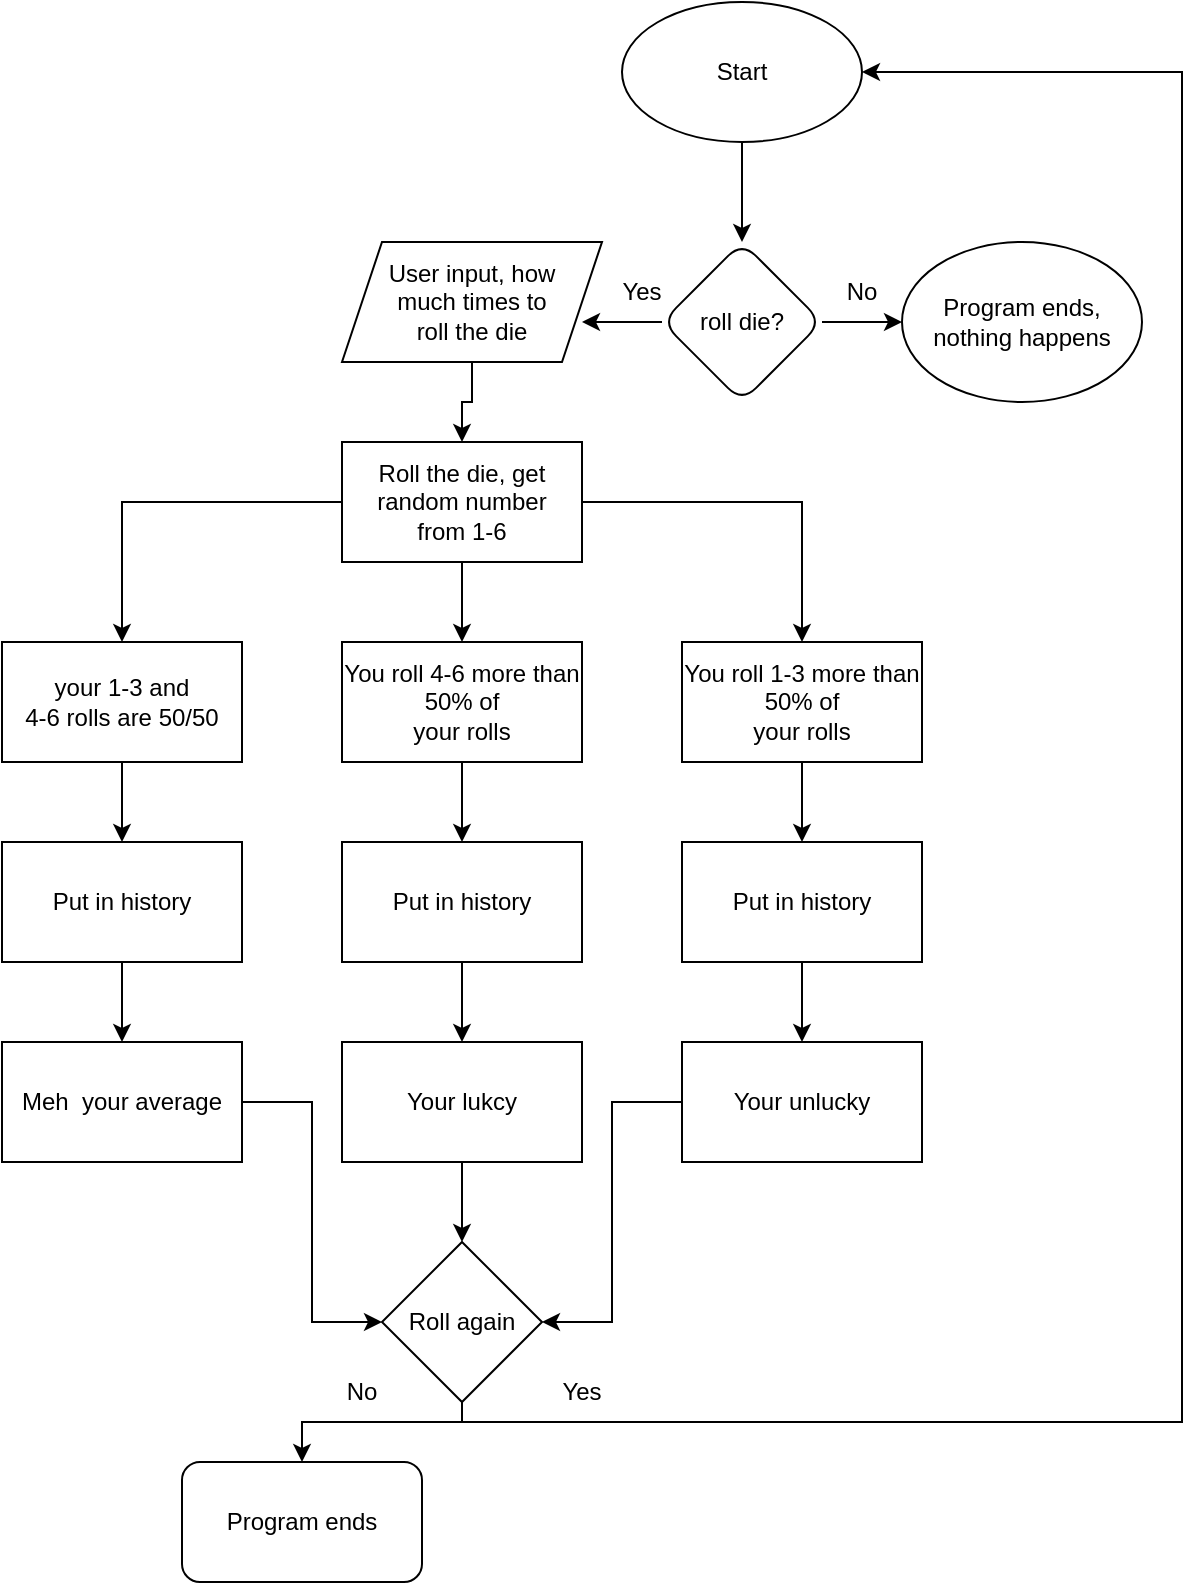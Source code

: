 <mxfile version="20.8.13" type="github">
  <diagram name="Page-1" id="LHVJli9EyM4RDbWxlGZa">
    <mxGraphModel dx="1434" dy="782" grid="1" gridSize="10" guides="1" tooltips="1" connect="1" arrows="1" fold="1" page="1" pageScale="1" pageWidth="850" pageHeight="1100" math="0" shadow="0">
      <root>
        <mxCell id="0" />
        <mxCell id="1" parent="0" />
        <mxCell id="SW4wqdJ035JR8D7hqYMv-8" style="edgeStyle=orthogonalEdgeStyle;rounded=0;orthogonalLoop=1;jettySize=auto;html=1;" edge="1" parent="1" source="SW4wqdJ035JR8D7hqYMv-1">
          <mxGeometry relative="1" as="geometry">
            <mxPoint x="420" y="150" as="targetPoint" />
          </mxGeometry>
        </mxCell>
        <mxCell id="SW4wqdJ035JR8D7hqYMv-1" value="Start" style="ellipse;whiteSpace=wrap;html=1;" vertex="1" parent="1">
          <mxGeometry x="360" y="30" width="120" height="70" as="geometry" />
        </mxCell>
        <mxCell id="SW4wqdJ035JR8D7hqYMv-3" style="edgeStyle=orthogonalEdgeStyle;rounded=0;orthogonalLoop=1;jettySize=auto;html=1;exitX=0.5;exitY=1;exitDx=0;exitDy=0;" edge="1" parent="1" source="SW4wqdJ035JR8D7hqYMv-1" target="SW4wqdJ035JR8D7hqYMv-1">
          <mxGeometry relative="1" as="geometry" />
        </mxCell>
        <mxCell id="SW4wqdJ035JR8D7hqYMv-13" style="edgeStyle=orthogonalEdgeStyle;rounded=0;orthogonalLoop=1;jettySize=auto;html=1;" edge="1" parent="1" source="SW4wqdJ035JR8D7hqYMv-12">
          <mxGeometry relative="1" as="geometry">
            <mxPoint x="500" y="190" as="targetPoint" />
          </mxGeometry>
        </mxCell>
        <mxCell id="SW4wqdJ035JR8D7hqYMv-14" style="edgeStyle=orthogonalEdgeStyle;rounded=0;orthogonalLoop=1;jettySize=auto;html=1;" edge="1" parent="1" source="SW4wqdJ035JR8D7hqYMv-12">
          <mxGeometry relative="1" as="geometry">
            <mxPoint x="340" y="190" as="targetPoint" />
          </mxGeometry>
        </mxCell>
        <mxCell id="SW4wqdJ035JR8D7hqYMv-12" value="roll die?" style="rhombus;whiteSpace=wrap;html=1;rounded=1;" vertex="1" parent="1">
          <mxGeometry x="380" y="150" width="80" height="80" as="geometry" />
        </mxCell>
        <mxCell id="SW4wqdJ035JR8D7hqYMv-16" value="Yes" style="text;strokeColor=none;align=center;fillColor=none;html=1;verticalAlign=middle;whiteSpace=wrap;rounded=0;" vertex="1" parent="1">
          <mxGeometry x="340" y="160" width="60" height="30" as="geometry" />
        </mxCell>
        <mxCell id="SW4wqdJ035JR8D7hqYMv-17" value="No" style="text;strokeColor=none;align=center;fillColor=none;html=1;verticalAlign=middle;whiteSpace=wrap;rounded=0;" vertex="1" parent="1">
          <mxGeometry x="450" y="160" width="60" height="30" as="geometry" />
        </mxCell>
        <mxCell id="SW4wqdJ035JR8D7hqYMv-18" value="Program ends, nothing happens" style="ellipse;whiteSpace=wrap;html=1;rounded=1;" vertex="1" parent="1">
          <mxGeometry x="500" y="150" width="120" height="80" as="geometry" />
        </mxCell>
        <mxCell id="SW4wqdJ035JR8D7hqYMv-25" style="edgeStyle=orthogonalEdgeStyle;rounded=0;orthogonalLoop=1;jettySize=auto;html=1;entryX=0.5;entryY=0;entryDx=0;entryDy=0;" edge="1" parent="1" source="SW4wqdJ035JR8D7hqYMv-21" target="SW4wqdJ035JR8D7hqYMv-26">
          <mxGeometry relative="1" as="geometry">
            <mxPoint x="280" y="360" as="targetPoint" />
          </mxGeometry>
        </mxCell>
        <mxCell id="SW4wqdJ035JR8D7hqYMv-30" value="" style="edgeStyle=orthogonalEdgeStyle;rounded=0;orthogonalLoop=1;jettySize=auto;html=1;" edge="1" parent="1" source="SW4wqdJ035JR8D7hqYMv-21" target="SW4wqdJ035JR8D7hqYMv-29">
          <mxGeometry relative="1" as="geometry" />
        </mxCell>
        <mxCell id="SW4wqdJ035JR8D7hqYMv-33" value="" style="edgeStyle=orthogonalEdgeStyle;rounded=0;orthogonalLoop=1;jettySize=auto;html=1;" edge="1" parent="1" source="SW4wqdJ035JR8D7hqYMv-21" target="SW4wqdJ035JR8D7hqYMv-32">
          <mxGeometry relative="1" as="geometry" />
        </mxCell>
        <mxCell id="SW4wqdJ035JR8D7hqYMv-21" value="&lt;div&gt;Roll the die, get random number&lt;/div&gt;&lt;div&gt;from 1-6&lt;/div&gt;" style="rounded=0;whiteSpace=wrap;html=1;" vertex="1" parent="1">
          <mxGeometry x="220" y="250" width="120" height="60" as="geometry" />
        </mxCell>
        <mxCell id="SW4wqdJ035JR8D7hqYMv-28" style="edgeStyle=orthogonalEdgeStyle;rounded=0;orthogonalLoop=1;jettySize=auto;html=1;entryX=0.5;entryY=0;entryDx=0;entryDy=0;" edge="1" parent="1" source="SW4wqdJ035JR8D7hqYMv-23" target="SW4wqdJ035JR8D7hqYMv-21">
          <mxGeometry relative="1" as="geometry" />
        </mxCell>
        <mxCell id="SW4wqdJ035JR8D7hqYMv-23" value="&lt;div&gt;User input, how&lt;/div&gt;&lt;div&gt;much times to&lt;/div&gt;&lt;div&gt;roll the die&lt;/div&gt;" style="shape=parallelogram;perimeter=parallelogramPerimeter;whiteSpace=wrap;html=1;fixedSize=1;rounded=0;" vertex="1" parent="1">
          <mxGeometry x="220" y="150" width="130" height="60" as="geometry" />
        </mxCell>
        <mxCell id="SW4wqdJ035JR8D7hqYMv-35" value="" style="edgeStyle=orthogonalEdgeStyle;rounded=0;orthogonalLoop=1;jettySize=auto;html=1;" edge="1" parent="1" source="SW4wqdJ035JR8D7hqYMv-26" target="SW4wqdJ035JR8D7hqYMv-34">
          <mxGeometry relative="1" as="geometry" />
        </mxCell>
        <mxCell id="SW4wqdJ035JR8D7hqYMv-26" value="&lt;div&gt;You roll 4-6 more than 50% of&lt;/div&gt;&lt;div&gt;your rolls &lt;/div&gt;" style="rounded=0;whiteSpace=wrap;html=1;" vertex="1" parent="1">
          <mxGeometry x="220" y="350" width="120" height="60" as="geometry" />
        </mxCell>
        <mxCell id="SW4wqdJ035JR8D7hqYMv-44" value="" style="edgeStyle=orthogonalEdgeStyle;rounded=0;orthogonalLoop=1;jettySize=auto;html=1;" edge="1" parent="1" source="SW4wqdJ035JR8D7hqYMv-29" target="SW4wqdJ035JR8D7hqYMv-43">
          <mxGeometry relative="1" as="geometry" />
        </mxCell>
        <mxCell id="SW4wqdJ035JR8D7hqYMv-29" value="&lt;div&gt;You roll 1-3 more than 50% of&lt;/div&gt;&lt;div&gt;your rolls&lt;/div&gt;" style="whiteSpace=wrap;html=1;rounded=0;" vertex="1" parent="1">
          <mxGeometry x="390" y="350" width="120" height="60" as="geometry" />
        </mxCell>
        <mxCell id="SW4wqdJ035JR8D7hqYMv-40" value="" style="edgeStyle=orthogonalEdgeStyle;rounded=0;orthogonalLoop=1;jettySize=auto;html=1;" edge="1" parent="1" source="SW4wqdJ035JR8D7hqYMv-32" target="SW4wqdJ035JR8D7hqYMv-39">
          <mxGeometry relative="1" as="geometry" />
        </mxCell>
        <mxCell id="SW4wqdJ035JR8D7hqYMv-32" value="&lt;div&gt;your 1-3 and&lt;/div&gt;&lt;div&gt;4-6 rolls are 50/50&lt;/div&gt;" style="whiteSpace=wrap;html=1;rounded=0;" vertex="1" parent="1">
          <mxGeometry x="50" y="350" width="120" height="60" as="geometry" />
        </mxCell>
        <mxCell id="SW4wqdJ035JR8D7hqYMv-42" value="" style="edgeStyle=orthogonalEdgeStyle;rounded=0;orthogonalLoop=1;jettySize=auto;html=1;" edge="1" parent="1" source="SW4wqdJ035JR8D7hqYMv-34" target="SW4wqdJ035JR8D7hqYMv-41">
          <mxGeometry relative="1" as="geometry" />
        </mxCell>
        <mxCell id="SW4wqdJ035JR8D7hqYMv-34" value="Put in history" style="whiteSpace=wrap;html=1;rounded=0;" vertex="1" parent="1">
          <mxGeometry x="220" y="450" width="120" height="60" as="geometry" />
        </mxCell>
        <mxCell id="SW4wqdJ035JR8D7hqYMv-59" value="" style="edgeStyle=orthogonalEdgeStyle;rounded=0;orthogonalLoop=1;jettySize=auto;html=1;" edge="1" parent="1" source="SW4wqdJ035JR8D7hqYMv-39" target="SW4wqdJ035JR8D7hqYMv-45">
          <mxGeometry relative="1" as="geometry" />
        </mxCell>
        <mxCell id="SW4wqdJ035JR8D7hqYMv-39" value="Put in history" style="whiteSpace=wrap;html=1;rounded=0;" vertex="1" parent="1">
          <mxGeometry x="50" y="450" width="120" height="60" as="geometry" />
        </mxCell>
        <mxCell id="SW4wqdJ035JR8D7hqYMv-55" value="" style="edgeStyle=orthogonalEdgeStyle;rounded=0;orthogonalLoop=1;jettySize=auto;html=1;" edge="1" parent="1" source="SW4wqdJ035JR8D7hqYMv-41">
          <mxGeometry relative="1" as="geometry">
            <mxPoint x="280" y="650" as="targetPoint" />
          </mxGeometry>
        </mxCell>
        <mxCell id="SW4wqdJ035JR8D7hqYMv-41" value="Your lukcy" style="whiteSpace=wrap;html=1;rounded=0;" vertex="1" parent="1">
          <mxGeometry x="220" y="550" width="120" height="60" as="geometry" />
        </mxCell>
        <mxCell id="SW4wqdJ035JR8D7hqYMv-50" value="" style="edgeStyle=orthogonalEdgeStyle;rounded=0;orthogonalLoop=1;jettySize=auto;html=1;" edge="1" parent="1" source="SW4wqdJ035JR8D7hqYMv-43" target="SW4wqdJ035JR8D7hqYMv-49">
          <mxGeometry relative="1" as="geometry" />
        </mxCell>
        <mxCell id="SW4wqdJ035JR8D7hqYMv-43" value="Put in history" style="whiteSpace=wrap;html=1;rounded=0;" vertex="1" parent="1">
          <mxGeometry x="390" y="450" width="120" height="60" as="geometry" />
        </mxCell>
        <mxCell id="SW4wqdJ035JR8D7hqYMv-52" value="" style="edgeStyle=orthogonalEdgeStyle;rounded=0;orthogonalLoop=1;jettySize=auto;html=1;entryX=0;entryY=0.5;entryDx=0;entryDy=0;" edge="1" parent="1" source="SW4wqdJ035JR8D7hqYMv-45" target="SW4wqdJ035JR8D7hqYMv-68">
          <mxGeometry relative="1" as="geometry">
            <mxPoint x="220" y="680" as="targetPoint" />
          </mxGeometry>
        </mxCell>
        <mxCell id="SW4wqdJ035JR8D7hqYMv-45" value="Meh&amp;nbsp; your average" style="whiteSpace=wrap;html=1;rounded=0;" vertex="1" parent="1">
          <mxGeometry x="50" y="550" width="120" height="60" as="geometry" />
        </mxCell>
        <mxCell id="SW4wqdJ035JR8D7hqYMv-57" value="" style="edgeStyle=orthogonalEdgeStyle;rounded=0;orthogonalLoop=1;jettySize=auto;html=1;entryX=1;entryY=0.5;entryDx=0;entryDy=0;" edge="1" parent="1" source="SW4wqdJ035JR8D7hqYMv-49" target="SW4wqdJ035JR8D7hqYMv-68">
          <mxGeometry relative="1" as="geometry">
            <mxPoint x="340" y="680" as="targetPoint" />
          </mxGeometry>
        </mxCell>
        <mxCell id="SW4wqdJ035JR8D7hqYMv-49" value="Your unlucky" style="whiteSpace=wrap;html=1;rounded=0;" vertex="1" parent="1">
          <mxGeometry x="390" y="550" width="120" height="60" as="geometry" />
        </mxCell>
        <mxCell id="SW4wqdJ035JR8D7hqYMv-66" style="edgeStyle=orthogonalEdgeStyle;rounded=0;orthogonalLoop=1;jettySize=auto;html=1;" edge="1" parent="1">
          <mxGeometry relative="1" as="geometry">
            <mxPoint x="200" y="760" as="targetPoint" />
            <mxPoint x="280" y="710" as="sourcePoint" />
            <Array as="points">
              <mxPoint x="280" y="740" />
              <mxPoint x="200" y="740" />
            </Array>
          </mxGeometry>
        </mxCell>
        <mxCell id="SW4wqdJ035JR8D7hqYMv-72" style="edgeStyle=orthogonalEdgeStyle;rounded=0;orthogonalLoop=1;jettySize=auto;html=1;entryX=1;entryY=0.5;entryDx=0;entryDy=0;" edge="1" parent="1" target="SW4wqdJ035JR8D7hqYMv-1">
          <mxGeometry relative="1" as="geometry">
            <mxPoint x="280" y="740" as="sourcePoint" />
            <Array as="points">
              <mxPoint x="640" y="740" />
              <mxPoint x="640" y="65" />
            </Array>
          </mxGeometry>
        </mxCell>
        <mxCell id="SW4wqdJ035JR8D7hqYMv-68" value="Roll again" style="rhombus;whiteSpace=wrap;html=1;rounded=0;" vertex="1" parent="1">
          <mxGeometry x="240" y="650" width="80" height="80" as="geometry" />
        </mxCell>
        <mxCell id="SW4wqdJ035JR8D7hqYMv-70" value="Yes" style="text;strokeColor=none;align=center;fillColor=none;html=1;verticalAlign=middle;whiteSpace=wrap;rounded=0;" vertex="1" parent="1">
          <mxGeometry x="310" y="710" width="60" height="30" as="geometry" />
        </mxCell>
        <mxCell id="SW4wqdJ035JR8D7hqYMv-71" value="No" style="text;strokeColor=none;align=center;fillColor=none;html=1;verticalAlign=middle;whiteSpace=wrap;rounded=0;" vertex="1" parent="1">
          <mxGeometry x="200" y="710" width="60" height="30" as="geometry" />
        </mxCell>
        <mxCell id="SW4wqdJ035JR8D7hqYMv-73" value="Program ends" style="rounded=1;whiteSpace=wrap;html=1;" vertex="1" parent="1">
          <mxGeometry x="140" y="760" width="120" height="60" as="geometry" />
        </mxCell>
      </root>
    </mxGraphModel>
  </diagram>
</mxfile>
